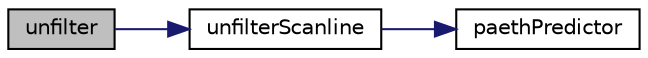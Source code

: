 digraph "unfilter"
{
 // LATEX_PDF_SIZE
  edge [fontname="Helvetica",fontsize="10",labelfontname="Helvetica",labelfontsize="10"];
  node [fontname="Helvetica",fontsize="10",shape=record];
  rankdir="LR";
  Node1 [label="unfilter",height=0.2,width=0.4,color="black", fillcolor="grey75", style="filled", fontcolor="black",tooltip=" "];
  Node1 -> Node2 [color="midnightblue",fontsize="10",style="solid",fontname="Helvetica"];
  Node2 [label="unfilterScanline",height=0.2,width=0.4,color="black", fillcolor="white", style="filled",URL="$lodepng_8cpp.html#a89921f11a4106a6174ce974e008b25a6",tooltip=" "];
  Node2 -> Node3 [color="midnightblue",fontsize="10",style="solid",fontname="Helvetica"];
  Node3 [label="paethPredictor",height=0.2,width=0.4,color="black", fillcolor="white", style="filled",URL="$lodepng_8cpp.html#ae45bdc7316a77f4271d818559b251027",tooltip=" "];
}
